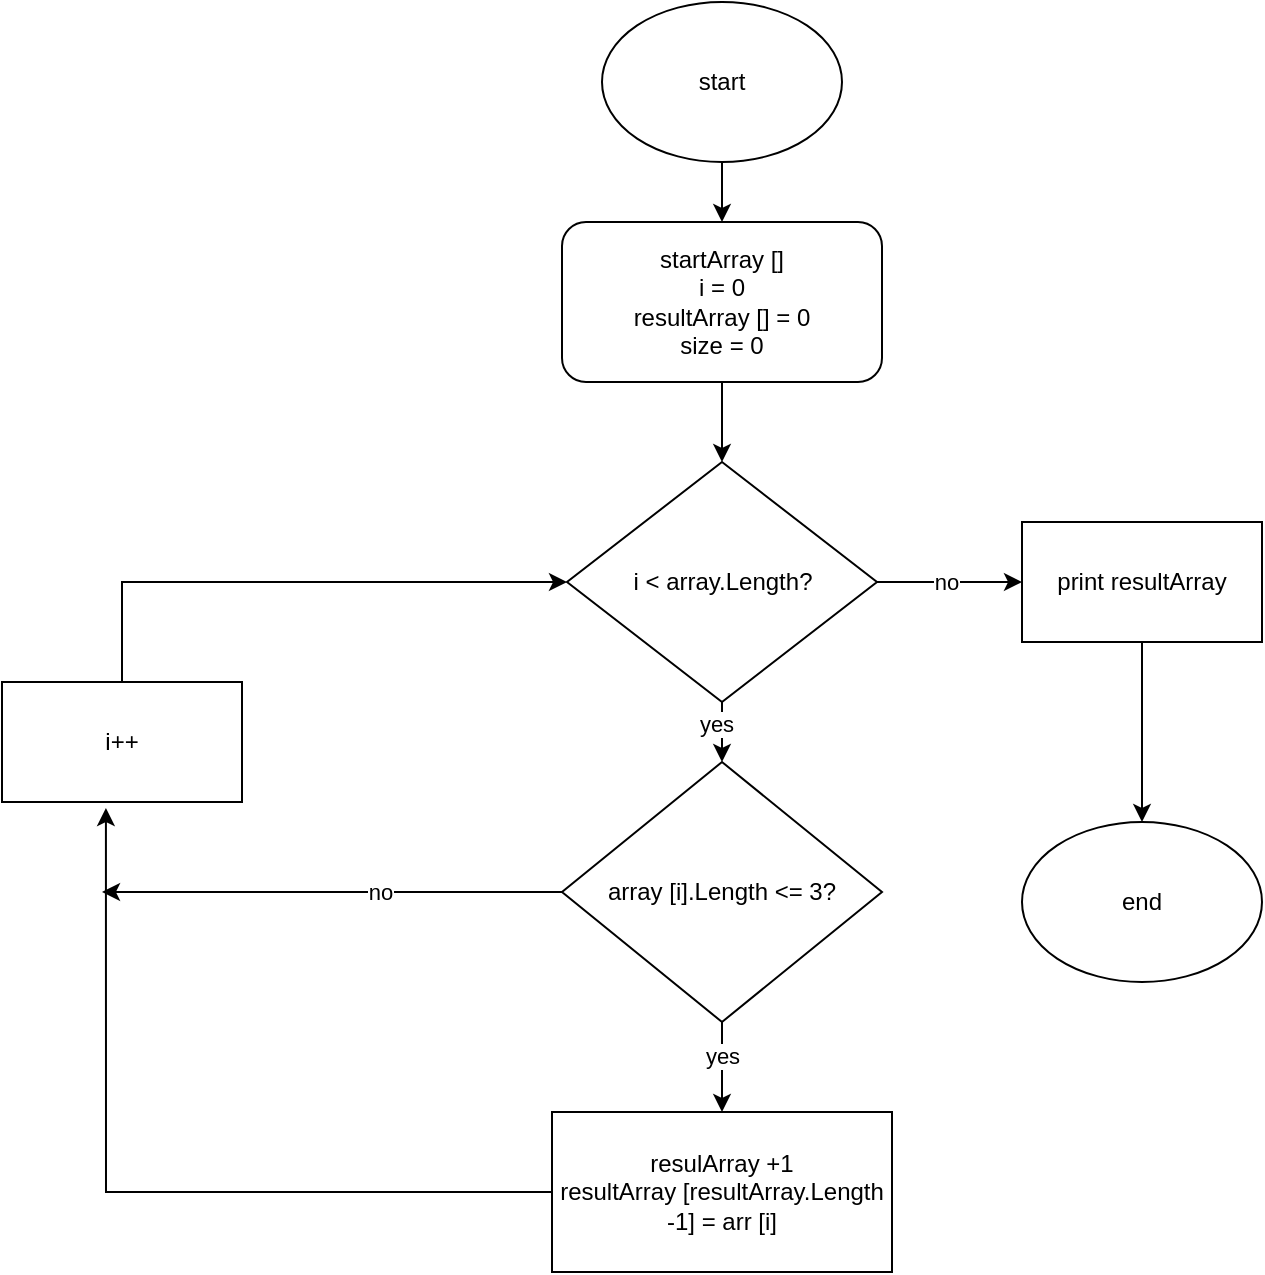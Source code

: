 <mxfile version="23.0.2" type="github">
  <diagram name="Страница — 1" id="bHLeNT5qSmIWuHHVJ0dR">
    <mxGraphModel dx="1100" dy="543" grid="1" gridSize="10" guides="1" tooltips="1" connect="1" arrows="1" fold="1" page="1" pageScale="1" pageWidth="827" pageHeight="1169" math="0" shadow="0">
      <root>
        <mxCell id="0" />
        <mxCell id="1" parent="0" />
        <mxCell id="sqtp6PEy3-RH6XOHfIsD-3" style="edgeStyle=orthogonalEdgeStyle;rounded=0;orthogonalLoop=1;jettySize=auto;html=1;" edge="1" parent="1" source="sqtp6PEy3-RH6XOHfIsD-1" target="sqtp6PEy3-RH6XOHfIsD-2">
          <mxGeometry relative="1" as="geometry" />
        </mxCell>
        <mxCell id="sqtp6PEy3-RH6XOHfIsD-1" value="start" style="ellipse;whiteSpace=wrap;html=1;" vertex="1" parent="1">
          <mxGeometry x="340" y="30" width="120" height="80" as="geometry" />
        </mxCell>
        <mxCell id="sqtp6PEy3-RH6XOHfIsD-5" style="edgeStyle=orthogonalEdgeStyle;rounded=0;orthogonalLoop=1;jettySize=auto;html=1;" edge="1" parent="1" source="sqtp6PEy3-RH6XOHfIsD-2" target="sqtp6PEy3-RH6XOHfIsD-4">
          <mxGeometry relative="1" as="geometry" />
        </mxCell>
        <mxCell id="sqtp6PEy3-RH6XOHfIsD-2" value="startArray []&lt;br&gt;i = 0&lt;br&gt;resultArray [] = 0&lt;br&gt;size = 0" style="rounded=1;whiteSpace=wrap;html=1;" vertex="1" parent="1">
          <mxGeometry x="320" y="140" width="160" height="80" as="geometry" />
        </mxCell>
        <mxCell id="sqtp6PEy3-RH6XOHfIsD-7" style="edgeStyle=orthogonalEdgeStyle;rounded=0;orthogonalLoop=1;jettySize=auto;html=1;" edge="1" parent="1" source="sqtp6PEy3-RH6XOHfIsD-4" target="sqtp6PEy3-RH6XOHfIsD-6">
          <mxGeometry relative="1" as="geometry" />
        </mxCell>
        <mxCell id="sqtp6PEy3-RH6XOHfIsD-21" value="yes" style="edgeLabel;html=1;align=center;verticalAlign=middle;resizable=0;points=[];" vertex="1" connectable="0" parent="sqtp6PEy3-RH6XOHfIsD-7">
          <mxGeometry x="0.28" y="-2" relative="1" as="geometry">
            <mxPoint x="-1" y="-1" as="offset" />
          </mxGeometry>
        </mxCell>
        <mxCell id="sqtp6PEy3-RH6XOHfIsD-16" style="edgeStyle=orthogonalEdgeStyle;rounded=0;orthogonalLoop=1;jettySize=auto;html=1;" edge="1" parent="1" source="sqtp6PEy3-RH6XOHfIsD-4" target="sqtp6PEy3-RH6XOHfIsD-17">
          <mxGeometry relative="1" as="geometry">
            <mxPoint x="540" y="320" as="targetPoint" />
          </mxGeometry>
        </mxCell>
        <mxCell id="sqtp6PEy3-RH6XOHfIsD-20" value="no" style="edgeLabel;html=1;align=center;verticalAlign=middle;resizable=0;points=[];" vertex="1" connectable="0" parent="sqtp6PEy3-RH6XOHfIsD-16">
          <mxGeometry x="-0.076" relative="1" as="geometry">
            <mxPoint x="1" as="offset" />
          </mxGeometry>
        </mxCell>
        <mxCell id="sqtp6PEy3-RH6XOHfIsD-4" value="i &amp;lt; array.Length?" style="rhombus;whiteSpace=wrap;html=1;" vertex="1" parent="1">
          <mxGeometry x="322.5" y="260" width="155" height="120" as="geometry" />
        </mxCell>
        <mxCell id="sqtp6PEy3-RH6XOHfIsD-9" style="edgeStyle=orthogonalEdgeStyle;rounded=0;orthogonalLoop=1;jettySize=auto;html=1;entryX=0.5;entryY=0;entryDx=0;entryDy=0;" edge="1" parent="1" source="sqtp6PEy3-RH6XOHfIsD-6" target="sqtp6PEy3-RH6XOHfIsD-8">
          <mxGeometry relative="1" as="geometry" />
        </mxCell>
        <mxCell id="sqtp6PEy3-RH6XOHfIsD-10" value="yes" style="edgeLabel;html=1;align=center;verticalAlign=middle;resizable=0;points=[];" vertex="1" connectable="0" parent="sqtp6PEy3-RH6XOHfIsD-9">
          <mxGeometry x="-0.244" relative="1" as="geometry">
            <mxPoint as="offset" />
          </mxGeometry>
        </mxCell>
        <mxCell id="sqtp6PEy3-RH6XOHfIsD-13" style="edgeStyle=orthogonalEdgeStyle;rounded=0;orthogonalLoop=1;jettySize=auto;html=1;" edge="1" parent="1" source="sqtp6PEy3-RH6XOHfIsD-6">
          <mxGeometry relative="1" as="geometry">
            <mxPoint x="90" y="475" as="targetPoint" />
          </mxGeometry>
        </mxCell>
        <mxCell id="sqtp6PEy3-RH6XOHfIsD-14" value="no" style="edgeLabel;html=1;align=center;verticalAlign=middle;resizable=0;points=[];" vertex="1" connectable="0" parent="sqtp6PEy3-RH6XOHfIsD-13">
          <mxGeometry x="-0.21" relative="1" as="geometry">
            <mxPoint as="offset" />
          </mxGeometry>
        </mxCell>
        <mxCell id="sqtp6PEy3-RH6XOHfIsD-6" value="array [i].Length &amp;lt;= 3?" style="rhombus;whiteSpace=wrap;html=1;" vertex="1" parent="1">
          <mxGeometry x="320" y="410" width="160" height="130" as="geometry" />
        </mxCell>
        <mxCell id="sqtp6PEy3-RH6XOHfIsD-8" value="resulArray +1&lt;br&gt;resultArray [resultArray.Length -1] = arr [i]" style="rounded=0;whiteSpace=wrap;html=1;" vertex="1" parent="1">
          <mxGeometry x="315" y="585" width="170" height="80" as="geometry" />
        </mxCell>
        <mxCell id="sqtp6PEy3-RH6XOHfIsD-15" style="edgeStyle=orthogonalEdgeStyle;rounded=0;orthogonalLoop=1;jettySize=auto;html=1;entryX=0;entryY=0.5;entryDx=0;entryDy=0;" edge="1" parent="1" source="sqtp6PEy3-RH6XOHfIsD-11" target="sqtp6PEy3-RH6XOHfIsD-4">
          <mxGeometry relative="1" as="geometry">
            <Array as="points">
              <mxPoint x="100" y="320" />
            </Array>
          </mxGeometry>
        </mxCell>
        <mxCell id="sqtp6PEy3-RH6XOHfIsD-11" value="i++" style="rounded=0;whiteSpace=wrap;html=1;" vertex="1" parent="1">
          <mxGeometry x="40" y="370" width="120" height="60" as="geometry" />
        </mxCell>
        <mxCell id="sqtp6PEy3-RH6XOHfIsD-12" style="edgeStyle=orthogonalEdgeStyle;rounded=0;orthogonalLoop=1;jettySize=auto;html=1;entryX=0.433;entryY=1.05;entryDx=0;entryDy=0;entryPerimeter=0;" edge="1" parent="1" source="sqtp6PEy3-RH6XOHfIsD-8" target="sqtp6PEy3-RH6XOHfIsD-11">
          <mxGeometry relative="1" as="geometry" />
        </mxCell>
        <mxCell id="sqtp6PEy3-RH6XOHfIsD-19" style="edgeStyle=orthogonalEdgeStyle;rounded=0;orthogonalLoop=1;jettySize=auto;html=1;" edge="1" parent="1" source="sqtp6PEy3-RH6XOHfIsD-17" target="sqtp6PEy3-RH6XOHfIsD-18">
          <mxGeometry relative="1" as="geometry" />
        </mxCell>
        <mxCell id="sqtp6PEy3-RH6XOHfIsD-17" value="print resultArray" style="rounded=0;whiteSpace=wrap;html=1;" vertex="1" parent="1">
          <mxGeometry x="550" y="290" width="120" height="60" as="geometry" />
        </mxCell>
        <mxCell id="sqtp6PEy3-RH6XOHfIsD-18" value="end" style="ellipse;whiteSpace=wrap;html=1;" vertex="1" parent="1">
          <mxGeometry x="550" y="440" width="120" height="80" as="geometry" />
        </mxCell>
      </root>
    </mxGraphModel>
  </diagram>
</mxfile>
